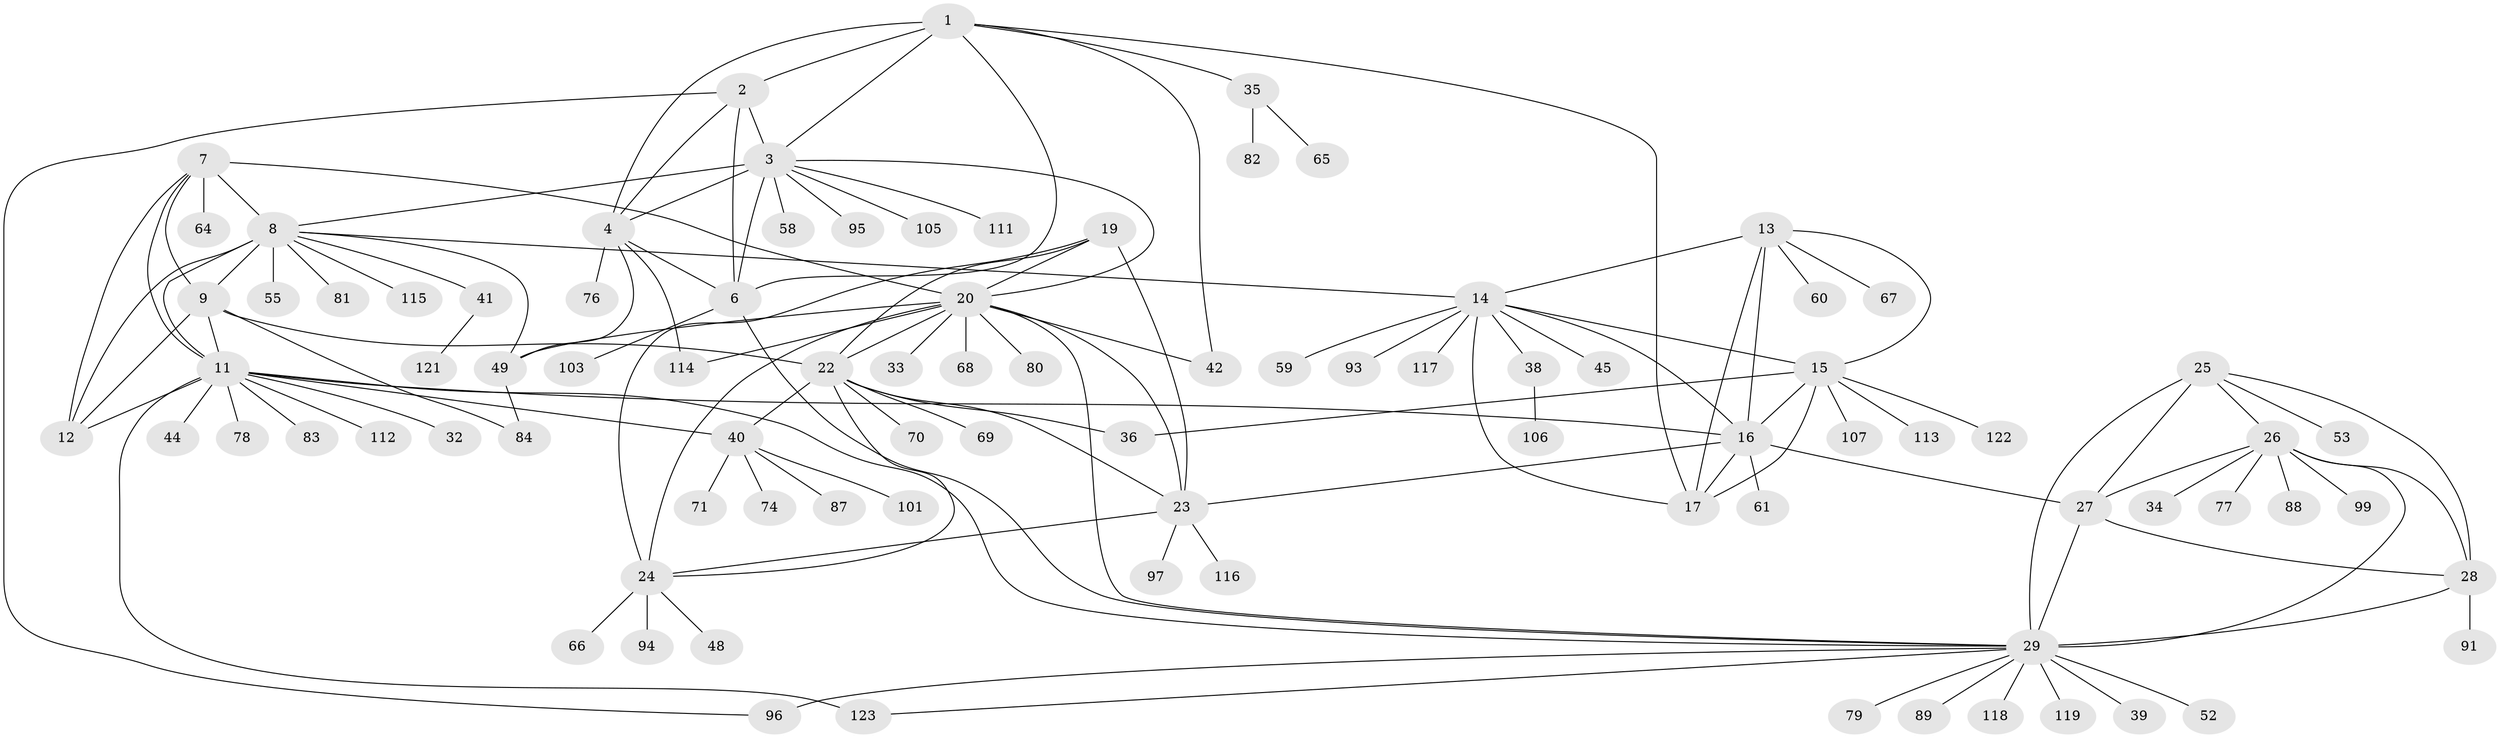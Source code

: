 // Generated by graph-tools (version 1.1) at 2025/24/03/03/25 07:24:09]
// undirected, 91 vertices, 137 edges
graph export_dot {
graph [start="1"]
  node [color=gray90,style=filled];
  1 [super="+46"];
  2 [super="+57"];
  3 [super="+5"];
  4 [super="+120"];
  6 [super="+54"];
  7 [super="+37"];
  8 [super="+10"];
  9 [super="+73"];
  11 [super="+85"];
  12;
  13 [super="+110"];
  14 [super="+86"];
  15 [super="+31"];
  16 [super="+43"];
  17 [super="+18"];
  19;
  20 [super="+21"];
  22 [super="+109"];
  23 [super="+63"];
  24 [super="+62"];
  25 [super="+92"];
  26 [super="+51"];
  27;
  28 [super="+108"];
  29 [super="+30"];
  32;
  33;
  34;
  35 [super="+47"];
  36;
  38 [super="+104"];
  39;
  40 [super="+50"];
  41 [super="+56"];
  42;
  44;
  45;
  48 [super="+90"];
  49 [super="+100"];
  52;
  53;
  55 [super="+72"];
  58;
  59 [super="+75"];
  60;
  61;
  64;
  65;
  66;
  67;
  68;
  69;
  70;
  71;
  74;
  76;
  77;
  78;
  79 [super="+98"];
  80;
  81;
  82;
  83;
  84 [super="+102"];
  87;
  88;
  89;
  91;
  93;
  94;
  95;
  96;
  97;
  99;
  101;
  103;
  105;
  106;
  107;
  111;
  112;
  113;
  114;
  115;
  116;
  117;
  118;
  119;
  121;
  122;
  123;
  1 -- 2;
  1 -- 3 [weight=2];
  1 -- 4;
  1 -- 6;
  1 -- 35;
  1 -- 42;
  1 -- 17;
  2 -- 3 [weight=2];
  2 -- 4;
  2 -- 6;
  2 -- 96;
  3 -- 4 [weight=2];
  3 -- 6 [weight=2];
  3 -- 95;
  3 -- 111;
  3 -- 105;
  3 -- 20;
  3 -- 58;
  3 -- 8;
  4 -- 6;
  4 -- 76;
  4 -- 114;
  4 -- 49;
  6 -- 29;
  6 -- 103;
  7 -- 8 [weight=2];
  7 -- 9;
  7 -- 11;
  7 -- 12;
  7 -- 64;
  7 -- 20;
  8 -- 9 [weight=2];
  8 -- 11 [weight=2];
  8 -- 12 [weight=2];
  8 -- 55;
  8 -- 81;
  8 -- 41;
  8 -- 14;
  8 -- 49;
  8 -- 115;
  9 -- 11;
  9 -- 12;
  9 -- 22;
  9 -- 84;
  11 -- 12;
  11 -- 29;
  11 -- 32;
  11 -- 40;
  11 -- 44;
  11 -- 78;
  11 -- 83;
  11 -- 112;
  11 -- 123;
  11 -- 16;
  13 -- 14;
  13 -- 15;
  13 -- 16;
  13 -- 17 [weight=2];
  13 -- 60;
  13 -- 67;
  14 -- 15;
  14 -- 16;
  14 -- 17 [weight=2];
  14 -- 38;
  14 -- 45;
  14 -- 59;
  14 -- 93;
  14 -- 117;
  15 -- 16;
  15 -- 17 [weight=2];
  15 -- 36;
  15 -- 107;
  15 -- 113;
  15 -- 122;
  16 -- 17 [weight=2];
  16 -- 23;
  16 -- 27;
  16 -- 61;
  19 -- 20 [weight=2];
  19 -- 22;
  19 -- 23;
  19 -- 24;
  20 -- 22 [weight=2];
  20 -- 23 [weight=2];
  20 -- 24 [weight=2];
  20 -- 49;
  20 -- 80;
  20 -- 114;
  20 -- 33;
  20 -- 68;
  20 -- 42;
  20 -- 29;
  22 -- 23;
  22 -- 24;
  22 -- 36;
  22 -- 40;
  22 -- 69;
  22 -- 70;
  23 -- 24;
  23 -- 97;
  23 -- 116;
  24 -- 48;
  24 -- 66;
  24 -- 94;
  25 -- 26;
  25 -- 27;
  25 -- 28;
  25 -- 29 [weight=2];
  25 -- 53;
  26 -- 27;
  26 -- 28;
  26 -- 29 [weight=2];
  26 -- 34;
  26 -- 77;
  26 -- 88;
  26 -- 99;
  27 -- 28;
  27 -- 29 [weight=2];
  28 -- 29 [weight=2];
  28 -- 91;
  29 -- 96;
  29 -- 119;
  29 -- 89;
  29 -- 39;
  29 -- 123;
  29 -- 79;
  29 -- 52;
  29 -- 118;
  35 -- 65;
  35 -- 82;
  38 -- 106;
  40 -- 71;
  40 -- 74;
  40 -- 87;
  40 -- 101;
  41 -- 121;
  49 -- 84;
}
